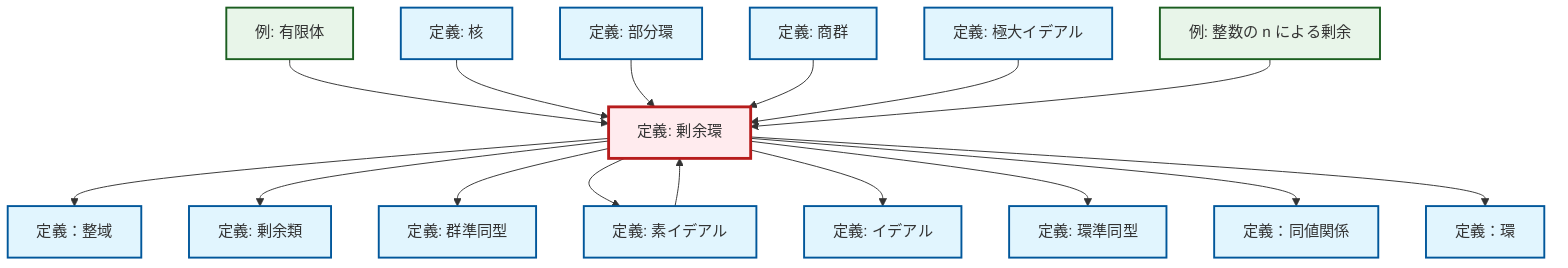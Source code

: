 graph TD
    classDef definition fill:#e1f5fe,stroke:#01579b,stroke-width:2px
    classDef theorem fill:#f3e5f5,stroke:#4a148c,stroke-width:2px
    classDef axiom fill:#fff3e0,stroke:#e65100,stroke-width:2px
    classDef example fill:#e8f5e9,stroke:#1b5e20,stroke-width:2px
    classDef current fill:#ffebee,stroke:#b71c1c,stroke-width:3px
    def-kernel["定義: 核"]:::definition
    def-ideal["定義: イデアル"]:::definition
    def-homomorphism["定義: 群準同型"]:::definition
    def-ring["定義：環"]:::definition
    def-integral-domain["定義：整域"]:::definition
    def-coset["定義: 剰余類"]:::definition
    def-quotient-ring["定義: 剰余環"]:::definition
    ex-finite-field["例: 有限体"]:::example
    def-subring["定義: 部分環"]:::definition
    ex-quotient-integers-mod-n["例: 整数の n による剰余"]:::example
    def-prime-ideal["定義: 素イデアル"]:::definition
    def-equivalence-relation["定義：同値関係"]:::definition
    def-maximal-ideal["定義: 極大イデアル"]:::definition
    def-ring-homomorphism["定義: 環準同型"]:::definition
    def-quotient-group["定義: 商群"]:::definition
    ex-finite-field --> def-quotient-ring
    def-quotient-ring --> def-integral-domain
    def-kernel --> def-quotient-ring
    def-quotient-ring --> def-coset
    def-quotient-ring --> def-homomorphism
    def-quotient-ring --> def-prime-ideal
    def-subring --> def-quotient-ring
    def-quotient-ring --> def-ideal
    def-quotient-group --> def-quotient-ring
    def-maximal-ideal --> def-quotient-ring
    def-quotient-ring --> def-ring-homomorphism
    def-quotient-ring --> def-equivalence-relation
    ex-quotient-integers-mod-n --> def-quotient-ring
    def-prime-ideal --> def-quotient-ring
    def-quotient-ring --> def-ring
    class def-quotient-ring current